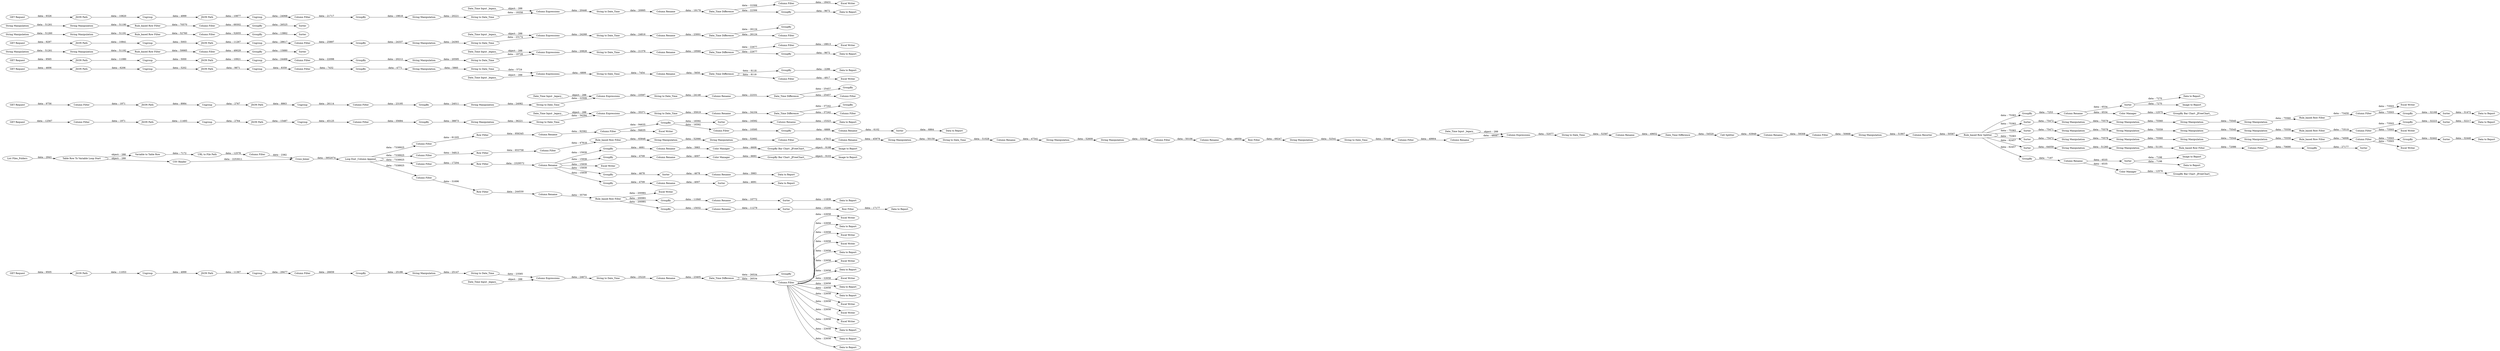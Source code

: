 digraph {
	"-8926882204291653370_878" [label="Excel Writer"]
	"-8926882204291653370_992" [label="Row Filter"]
	"-1822546569374455240_826" [label=GroupBy]
	"-335354873545952424_20" [label="String Manipulation"]
	"-6088559654602510870_805" [label="Column Filter"]
	"-3454672695500099081_876" [label=GroupBy]
	"-8926882204291653370_5" [label="List Files_Folders"]
	"-7796594739280684920_801" [label="String to Date_Time"]
	"-8926882204291653370_927" [label="Date_Time Difference"]
	"8216727687218052778_813" [label="GET Request"]
	"-8926882204291653370_966" [label="Column Rename"]
	"-335354873545952424_11" [label="Column Rename"]
	"2455887272546283362_814" [label=GroupBy]
	"8216727687218052778_803" [label="Date_Time Input _legacy_"]
	"-8926882204291653370_918" [label="Excel Writer"]
	"-8926882204291653370_922" [label=GroupBy]
	"-8926882204291653370_931" [label=GroupBy]
	"-3454672695500099081_840" [label="String Manipulation"]
	"4672177481810545642_809" [label="JSON Path"]
	"-3454672695500099081_835" [label=GroupBy]
	"-8926882204291653370_968" [label="Column Rename"]
	"-8926882204291653370_945" [label=Sorter]
	"2455887272546283362_802" [label="String Manipulation"]
	"-8926882204291653370_739" [label="Color Manager"]
	"-6088559654602510870_812" [label="JSON Path"]
	"-3454672695500099081_829" [label=GroupBy]
	"-3454672695500099081_776" [label="String Manipulation"]
	"-8926882204291653370_988" [label="Column Filter"]
	"-8926882204291653370_920" [label="Rule_based Row Filter"]
	"-8926882204291653370_908" [label="Column Filter"]
	"-6088559654602510870_806" [label=Ungroup]
	"4291556020414917245_800" [label=Ungroup]
	"-335354873545952424_6" [label="String Manipulation"]
	"-8926882204291653370_843" [label=Sorter]
	"-8926882204291653370_949" [label=GroupBy]
	"-8926882204291653370_969" [label="Column Rename"]
	"4291556020414917245_811" [label="Column Filter"]
	"-3454672695500099081_891" [label=GroupBy]
	"-8926882204291653370_975" [label="Image to Report"]
	"-3454672695500099081_852" [label="String Manipulation"]
	"-8926882204291653370_752" [label="Column Filter"]
	"-7796594739280684920_812" [label="JSON Path"]
	"-8926882204291653370_937" [label="String Manipulation"]
	"-8926882204291653370_882" [label="Data to Report"]
	"2455887272546283362_809" [label="JSON Path"]
	"-8926882204291653370_953" [label="Data to Report"]
	"-8926882204291653370_900" [label="Excel Writer"]
	"4291556020414917245_812" [label="JSON Path"]
	"-8926882204291653370_34" [label="Rule_based Row Filter"]
	"-8926882204291653370_869" [label="Image to Report"]
	"-8926882204291653370_830" [label="Excel Writer"]
	"-8926882204291653370_998" [label="Column Rename"]
	"-8926882204291653370_895" [label="Excel Writer"]
	"-8926882204291653370_978" [label="Data to Report"]
	"-8926882204291653370_935" [label="Data to Report"]
	"-8926882204291653370_996" [label="Column Rename"]
	"-6088559654602510870_814" [label=GroupBy]
	"-335354873545952424_12" [label="String to Date_Time"]
	"-3454672695500099081_844" [label=Sorter]
	"-8926882204291653370_877" [label="Data to Report"]
	"-6088559654602510870_801" [label="String to Date_Time"]
	"-7796594739280684920_809" [label="JSON Path"]
	"4291556020414917245_801" [label="String to Date_Time"]
	"-8926882204291653370_773" [label="Rule_based Row Splitter"]
	"-3454672695500099081_889" [label="Column Filter"]
	"-8926882204291653370_888" [label="Excel Writer"]
	"-3454672695500099081_837" [label="Rule_based Row Filter"]
	"-8926882204291653370_741" [label=GroupBy]
	"4672177481810545642_812" [label="JSON Path"]
	"4291556020414917245_807" [label="String to Date_Time"]
	"-8926882204291653370_31" [label=GroupBy]
	"-8926882204291653370_894" [label="Data to Report"]
	"-8926882204291653370_964" [label="Data to Report"]
	"-3454672695500099081_845" [label=Sorter]
	"-8926882204291653370_8" [label="Variable to Table Row"]
	"-6088559654602510870_804" [label="Column Expressions"]
	"-8926882204291653370_921" [label="Column Filter"]
	"-8926882204291653370_963" [label="Row Filter"]
	"-8926882204291653370_829" [label=GroupBy]
	"4672177481810545642_807" [label="String to Date_Time"]
	"-8926882204291653370_990" [label="Row Filter"]
	"-775942628079996915_827" [label="Column Rename"]
	"4672177481810545642_800" [label=Ungroup]
	"-8926882204291653370_774" [label=Sorter]
	"7949082452989078622_801" [label="String to Date_Time"]
	"-8926882204291653370_943" [label=GroupBy]
	"-6088559654602510870_813" [label="GET Request"]
	"-3454672695500099081_839" [label="String Manipulation"]
	"4291556020414917245_813" [label="GET Request"]
	"-6088559654602510870_808" [label="Column Rename"]
	"-8926882204291653370_848" [label="Excel Writer"]
	"-8926882204291653370_874" [label="Data to Report"]
	"7949082452989078622_814" [label=GroupBy]
	"-3454672695500099081_838" [label="Column Filter"]
	"-3454672695500099081_892" [label=GroupBy]
	"4291556020414917245_808" [label="Column Rename"]
	"8216727687218052778_800" [label=Ungroup]
	"-8926882204291653370_944" [label="Column Rename"]
	"-8926882204291653370_3" [label="Column Filter"]
	"-8926882204291653370_873" [label="Data to Report"]
	"-3454672695500099081_846" [label="String Manipulation"]
	"8216727687218052778_805" [label="Column Filter"]
	"4672177481810545642_806" [label=Ungroup]
	"-8926882204291653370_910" [label="String Manipulation"]
	"2455887272546283362_813" [label="GET Request"]
	"-8926882204291653370_974" [label="Excel Writer"]
	"-8926882204291653370_883" [label="Excel Writer"]
	"-8926882204291653370_24" [label="Date_Time Difference"]
	"-775942628079996915_825" [label="GroupBy Bar Chart _JFreeChart_"]
	"-3454672695500099081_885" [label="Date_Time Difference"]
	"-8926882204291653370_909" [label="Date_Time Difference"]
	"4672177481810545642_804" [label="Column Expressions"]
	"-8926882204291653370_919" [label="Data to Report"]
	"-335354873545952424_13" [label="Column Rename"]
	"2455887272546283362_812" [label="JSON Path"]
	"-8926882204291653370_906" [label=Sorter]
	"-8926882204291653370_776" [label="String Manipulation"]
	"-8926882204291653370_816" [label="Column Filter"]
	"4672177481810545642_802" [label="String Manipulation"]
	"-8926882204291653370_904" [label="Data to Report"]
	"-8926882204291653370_902" [label="Data to Report"]
	"-8926882204291653370_958" [label="Data to Report"]
	"-8926882204291653370_979" [label="Excel Writer"]
	"2455887272546283362_804" [label="Column Expressions"]
	"-8926882204291653370_962" [label=Sorter]
	"-8926882204291653370_986" [label="Column Filter"]
	"-8926882204291653370_938" [label="Excel Writer"]
	"-8926882204291653370_993" [label="Row Filter"]
	"-8926882204291653370_961" [label="Column Rename"]
	"-335354873545952424_15" [label="Column Rename"]
	"-8926882204291653370_976" [label="Data to Report"]
	"-3454672695500099081_897" [label="Date_Time Difference"]
	"4672177481810545642_801" [label="String to Date_Time"]
	"4291556020414917245_814" [label=GroupBy]
	"-8926882204291653370_769" [label="Column Resorter"]
	"-8926882204291653370_934" [label=Sorter]
	"8216727687218052778_806" [label=Ungroup]
	"-8926882204291653370_768" [label="String Manipulation"]
	"-8926882204291653370_916" [label="String Manipulation"]
	"4672177481810545642_811" [label="Column Filter"]
	"-8926882204291653370_942" [label="Column Filter"]
	"-8926882204291653370_954" [label="Excel Writer"]
	"-3454672695500099081_853" [label="Column Filter"]
	"8216727687218052778_814" [label=GroupBy]
	"-335354873545952424_17" [label="Column Rename"]
	"-335354873545952424_21" [label="String Manipulation"]
	"-8926882204291653370_810" [label="Date_Time Difference"]
	"-8926882204291653370_977" [label="Image to Report"]
	"-8926882204291653370_751" [label="Column Rename"]
	"-8926882204291653370_997" [label="Column Rename"]
	"-8926882204291653370_924" [label="String Manipulation"]
	"-3454672695500099081_851" [label="Column Filter"]
	"-6088559654602510870_811" [label="Column Filter"]
	"-8926882204291653370_925" [label="Data to Report"]
	"-775942628079996915_880" [label=Sorter]
	"-335354873545952424_2" [label="Rule_based Row Filter"]
	"-3454672695500099081_890" [label="Date_Time Difference"]
	"-8926882204291653370_32" [label=GroupBy]
	"7949082452989078622_800" [label=Ungroup]
	"-7796594739280684920_800" [label=Ungroup]
	"-8926882204291653370_967" [label="Column Rename"]
	"4672177481810545642_803" [label="Date_Time Input _legacy_"]
	"-8926882204291653370_803" [label="Date_Time Input _legacy_"]
	"-8926882204291653370_853" [label="Column Filter"]
	"-7796594739280684920_804" [label="Column Expressions"]
	"-8926882204291653370_836" [label="Excel Writer"]
	"-8926882204291653370_35" [label=GroupBy]
	"8216727687218052778_809" [label="JSON Path"]
	"-8926882204291653370_952" [label="Column Rename"]
	"-8926882204291653370_740" [label="GroupBy Bar Chart _JFreeChart_"]
	"2455887272546283362_807" [label="String to Date_Time"]
	"4672177481810545642_808" [label="Column Rename"]
	"-3454672695500099081_841" [label=GroupBy]
	"-8926882204291653370_950" [label="Data to Report"]
	"-335354873545952424_9" [label="String Manipulation"]
	"-3454672695500099081_834" [label="String Manipulation"]
	"-3454672695500099081_850" [label="Rule_based Row Filter"]
	"-3454672695500099081_896" [label="Column Filter"]
	"-1822546569374455240_880" [label=Sorter]
	"-8926882204291653370_936" [label="String Manipulation"]
	"7949082452989078622_813" [label="GET Request"]
	"8216727687218052778_808" [label="Column Rename"]
	"-8926882204291653370_913" [label=Sorter]
	"-3454672695500099081_816" [label="Column Filter"]
	"-8926882204291653370_842" [label="Excel Writer"]
	"7949082452989078622_811" [label="Column Filter"]
	"7949082452989078622_803" [label="Date_Time Input _legacy_"]
	"-8926882204291653370_11" [label="Cross Joiner"]
	"-3454672695500099081_810" [label="Date_Time Difference"]
	"-8926882204291653370_956" [label="Column Rename"]
	"-8926882204291653370_933" [label=GroupBy]
	"-8926882204291653370_6" [label="Table Row To Variable Loop Start"]
	"-8926882204291653370_985" [label="Loop End _Column Append_"]
	"-8926882204291653370_995" [label="Column Filter"]
	"-3454672695500099081_886" [label=GroupBy]
	"-7796594739280684920_813" [label="GET Request"]
	"-3454672695500099081_847" [label=GroupBy]
	"-8926882204291653370_960" [label=GroupBy]
	"8216727687218052778_812" [label="JSON Path"]
	"-8926882204291653370_905" [label="Image to Report"]
	"-6088559654602510870_802" [label="String Manipulation"]
	"-8926882204291653370_939" [label=Sorter]
	"-8926882204291653370_928" [label="Rule_based Row Filter"]
	"-8926882204291653370_970" [label=GroupBy]
	"4291556020414917245_804" [label="Column Expressions"]
	"-7796594739280684920_814" [label=GroupBy]
	"-8926882204291653370_775" [label=Sorter]
	"-8926882204291653370_750" [label="Cell Splitter"]
	"-8926882204291653370_875" [label="Data to Report"]
	"-8926882204291653370_951" [label=Sorter]
	"-8926882204291653370_930" [label="String Manipulation"]
	"-7796594739280684920_808" [label="Column Rename"]
	"-5701715227988124881_808" [label="Column Rename"]
	"-8926882204291653370_872" [label="Data to Report"]
	"-1822546569374455240_827" [label="Column Rename"]
	"-8926882204291653370_743" [label="GroupBy Bar Chart _JFreeChart_"]
	"-3454672695500099081_884" [label="Column Filter"]
	"-8926882204291653370_971" [label=Sorter]
	"8216727687218052778_807" [label="String to Date_Time"]
	"-6088559654602510870_809" [label="JSON Path"]
	"4291556020414917245_809" [label="JSON Path"]
	"-8926882204291653370_779" [label="String Manipulation"]
	"-8926882204291653370_914" [label="Data to Report"]
	"-8926882204291653370_901" [label="Excel Writer"]
	"-335354873545952424_14" [label="Column Filter"]
	"-3454672695500099081_831" [label="Rule_based Row Filter"]
	"-8926882204291653370_907" [label="String Manipulation"]
	"-8926882204291653370_994" [label="Row Filter"]
	"-335354873545952424_23" [label="Column Filter"]
	"-7796594739280684920_803" [label="Date_Time Input _legacy_"]
	"-1822546569374455240_824" [label="Color Manager"]
	"-8926882204291653370_957" [label=Sorter]
	"-7796594739280684920_806" [label=Ungroup]
	"-8926882204291653370_912" [label=GroupBy]
	"2455887272546283362_800" [label=Ungroup]
	"-8926882204291653370_879" [label="Data to Report"]
	"8216727687218052778_801" [label="String to Date_Time"]
	"-8926882204291653370_948" [label="Column Filter"]
	"-3454672695500099081_849" [label=Sorter]
	"-8926882204291653370_777" [label="String Manipulation"]
	"-3454672695500099081_815" [label="Rule_based Row Filter"]
	"-8926882204291653370_778" [label="String Manipulation"]
	"-8926882204291653370_887" [label="Data to Report"]
	"2455887272546283362_811" [label="Column Filter"]
	"4291556020414917245_803" [label="Date_Time Input _legacy_"]
	"8216727687218052778_811" [label="Column Filter"]
	"-335354873545952424_22" [label="Row Filter"]
	"-5701715227988124881_807" [label="String to Date_Time"]
	"-3454672695500099081_832" [label="Column Filter"]
	"-8926882204291653370_917" [label="Excel Writer"]
	"-8926882204291653370_876" [label=GroupBy]
	"7949082452989078622_802" [label="String Manipulation"]
	"7949082452989078622_808" [label="Column Rename"]
	"-3454672695500099081_833" [label="String Manipulation"]
	"-8926882204291653370_815" [label="Rule_based Row Filter"]
	"2455887272546283362_808" [label="Column Rename"]
	"8216727687218052778_804" [label="Column Expressions"]
	"4672177481810545642_813" [label="GET Request"]
	"7949082452989078622_806" [label=Ungroup]
	"2455887272546283362_806" [label=Ungroup]
	"-8926882204291653370_915" [label="String Manipulation"]
	"7949082452989078622_807" [label="String to Date_Time"]
	"-3454672695500099081_843" [label=Sorter]
	"7949082452989078622_809" [label="JSON Path"]
	"2455887272546283362_803" [label="Date_Time Input _legacy_"]
	"-335354873545952424_18" [label="Column Filter"]
	"8216727687218052778_802" [label="String Manipulation"]
	"-6088559654602510870_800" [label=Ungroup]
	"-775942628079996915_826" [label=GroupBy]
	"4291556020414917245_802" [label="String Manipulation"]
	"-8926882204291653370_929" [label="Column Filter"]
	"-7796594739280684920_807" [label="String to Date_Time"]
	"-8926882204291653370_923" [label="Excel Writer"]
	"7949082452989078622_812" [label="JSON Path"]
	"-6088559654602510870_807" [label="String to Date_Time"]
	"-8926882204291653370_989" [label="Column Filter"]
	"-335354873545952424_7" [label="String Manipulation"]
	"7949082452989078622_804" [label="Column Expressions"]
	"-5701715227988124881_804" [label="Column Expressions"]
	"-6088559654602510870_803" [label="Date_Time Input _legacy_"]
	"-7796594739280684920_802" [label="String Manipulation"]
	"2455887272546283362_801" [label="String to Date_Time"]
	"4291556020414917245_806" [label=Ungroup]
	"-335354873545952424_16" [label="String to Date_Time"]
	"-7796594739280684920_811" [label="Column Filter"]
	"-1822546569374455240_825" [label="GroupBy Bar Chart _JFreeChart_"]
	"-8926882204291653370_984" [label="CSV Reader"]
	"-8926882204291653370_926" [label="Column Filter"]
	"-775942628079996915_824" [label="Color Manager"]
	"-8926882204291653370_10" [label="Column Filter"]
	"-335354873545952424_19" [label="String Manipulation"]
	"-3454672695500099081_777" [label="String Manipulation"]
	"-8926882204291653370_9" [label="URL to File Path"]
	"-8926882204291653370_965" [label=Sorter]
	"4672177481810545642_814" [label=GroupBy]
	"-8926882204291653370_742" [label="Color Manager"]
	"-8926882204291653370_899" [label="Data to Report"]
	"8216727687218052778_807" -> "8216727687218052778_808" [label="data: : 24146"]
	"-335354873545952424_11" -> "-335354873545952424_9" [label="data: : 45979"]
	"4291556020414917245_811" -> "4291556020414917245_814" [label="data: : 7432"]
	"-3454672695500099081_885" -> "-3454672695500099081_886" [label="data: : 37242"]
	"-8926882204291653370_34" -> "-8926882204291653370_960" [label="data: : 200981"]
	"-8926882204291653370_739" -> "-8926882204291653370_743" [label="data: : 6693"]
	"-335354873545952424_2" -> "-335354873545952424_6" [label="data: : 65848"]
	"-3454672695500099081_776" -> "-3454672695500099081_777" [label="data: : 51260"]
	"-8926882204291653370_912" -> "-8926882204291653370_919" [label="data: : 9672"]
	"-8926882204291653370_942" -> "-8926882204291653370_923" [label="data: : 94635"]
	"-8926882204291653370_995" -> "-8926882204291653370_994" [label="data: : 17204"]
	"-8926882204291653370_921" -> "-8926882204291653370_922" [label="data: : 73503"]
	"4291556020414917245_808" -> "-8926882204291653370_927" [label="data: : 5650"]
	"-1822546569374455240_827" -> "-1822546569374455240_880" [label="data: : 6534"]
	"-335354873545952424_7" -> "-335354873545952424_14" [label="data: : 52692"]
	"-8926882204291653370_909" -> "-8926882204291653370_912" [label="data: : 22677"]
	"-8926882204291653370_924" -> "-8926882204291653370_930" [label="data: : 75544"]
	"-8926882204291653370_985" -> "-8926882204291653370_988" [label="data: : 7338925"]
	"-3454672695500099081_896" -> "-8926882204291653370_875" [label="data: : 22658"]
	"-3454672695500099081_896" -> "-8926882204291653370_877" [label="data: : 22658"]
	"-8926882204291653370_998" -> "-8926882204291653370_942" [label="data: : 92582"]
	"7949082452989078622_811" -> "7949082452989078622_814" [label="data: : 21717"]
	"-8926882204291653370_853" -> "-8926882204291653370_901" [label="data: : 18431"]
	"7949082452989078622_813" -> "7949082452989078622_812" [label="data: : 9326"]
	"-8926882204291653370_775" -> "-3454672695500099081_776" [label="data: : 64059"]
	"8216727687218052778_802" -> "8216727687218052778_801" [label="data: : 24082"]
	"-3454672695500099081_896" -> "-8926882204291653370_882" [label="data: : 22658"]
	"-8926882204291653370_942" -> "-8926882204291653370_943" [label="data: : 94635"]
	"4672177481810545642_812" -> "4672177481810545642_806" [label="data: : 10841"]
	"-3454672695500099081_835" -> "-3454672695500099081_844" [label="data: : 13862"]
	"-8926882204291653370_751" -> "-8926882204291653370_752" [label="data: : 59308"]
	"-3454672695500099081_897" -> "-3454672695500099081_892" [label="data: : 26534"]
	"-1822546569374455240_880" -> "-8926882204291653370_905" [label="data: : 7270"]
	"-335354873545952424_16" -> "-335354873545952424_23" [label="data: : 53446"]
	"-8926882204291653370_769" -> "-8926882204291653370_773" [label="data: : 50587"]
	"-8926882204291653370_949" -> "-8926882204291653370_944" [label="data: : 6889"]
	"-8926882204291653370_960" -> "-8926882204291653370_961" [label="data: : 15032"]
	"-8926882204291653370_3" -> "-335354873545952424_2" [label="data: : 47818"]
	"8216727687218052778_809" -> "8216727687218052778_800" [label="data: : 8863"]
	"-335354873545952424_22" -> "-335354873545952424_21" [label="data: : 69247"]
	"-8926882204291653370_929" -> "-8926882204291653370_938" [label="data: : 73503"]
	"4291556020414917245_814" -> "4291556020414917245_802" [label="data: : 4771"]
	"-8926882204291653370_778" -> "-8926882204291653370_779" [label="data: : 75579"]
	"-6088559654602510870_811" -> "-6088559654602510870_814" [label="data: : 35684"]
	"7949082452989078622_806" -> "7949082452989078622_809" [label="data: : 4999"]
	"-7796594739280684920_801" -> "-7796594739280684920_804" [label="data: : 23585"]
	"-1822546569374455240_826" -> "-1822546569374455240_827" [label="data: : 7253"]
	"-335354873545952424_6" -> "-335354873545952424_7" [label="data: : 52066"]
	"-8926882204291653370_910" -> "-8926882204291653370_920" [label="data: : 75559"]
	"-8926882204291653370_993" -> "-8926882204291653370_997" [label="data: : 244530"]
	"-8926882204291653370_815" -> "-8926882204291653370_816" [label="data: : 73459"]
	"2455887272546283362_802" -> "2455887272546283362_801" [label="data: : 20595"]
	"4291556020414917245_801" -> "4291556020414917245_804" [label="data: : 5724"]
	"7949082452989078622_812" -> "7949082452989078622_806" [label="data: : 10820"]
	"-8926882204291653370_768" -> "-8926882204291653370_769" [label="data: : 51907"]
	"4672177481810545642_803" -> "4672177481810545642_804" [label="object: : 288"]
	"-3454672695500099081_890" -> "-3454672695500099081_889" [label="data: : 26124"]
	"-775942628079996915_827" -> "-775942628079996915_824" [label="data: : 6535"]
	"-8926882204291653370_961" -> "-8926882204291653370_962" [label="data: : 11279"]
	"7949082452989078622_807" -> "7949082452989078622_808" [label="data: : 20995"]
	"-3454672695500099081_896" -> "-8926882204291653370_895" [label="data: : 22658"]
	"-6088559654602510870_805" -> "-6088559654602510870_812" [label="data: : 1971"]
	"-7796594739280684920_813" -> "-7796594739280684920_812" [label="data: : 9505"]
	"-8926882204291653370_752" -> "-8926882204291653370_768" [label="data: : 50668"]
	"-8926882204291653370_957" -> "-8926882204291653370_958" [label="data: : 11839"]
	"-8926882204291653370_843" -> "-8926882204291653370_899" [label="data: : 31472"]
	"-8926882204291653370_967" -> "-8926882204291653370_742" [label="data: : 3983"]
	"-335354873545952424_21" -> "-335354873545952424_16" [label="data: : 52541"]
	"7949082452989078622_803" -> "7949082452989078622_804" [label="object: : 288"]
	"-8926882204291653370_965" -> "-8926882204291653370_966" [label="data: : 4678"]
	"-5701715227988124881_804" -> "-5701715227988124881_807" [label="data: : 52077"]
	"-3454672695500099081_831" -> "-3454672695500099081_832" [label="data: : 52760"]
	"-3454672695500099081_850" -> "-3454672695500099081_851" [label="data: : 70570"]
	"-7796594739280684920_811" -> "-7796594739280684920_814" [label="data: : 26659"]
	"-3454672695500099081_815" -> "-3454672695500099081_816" [label="data: : 72086"]
	"-8926882204291653370_985" -> "-8926882204291653370_986" [label="data: : 7338925"]
	"-335354873545952424_18" -> "-335354873545952424_15" [label="data: : 50106"]
	"-3454672695500099081_896" -> "-8926882204291653370_872" [label="data: : 22658"]
	"2455887272546283362_808" -> "-8926882204291653370_909" [label="data: : 19560"]
	"-8926882204291653370_5" -> "-8926882204291653370_6" [label="data: : 2943"]
	"4291556020414917245_807" -> "4291556020414917245_808" [label="data: : 7454"]
	"-7796594739280684920_806" -> "-7796594739280684920_809" [label="data: : 4999"]
	"-6088559654602510870_803" -> "-6088559654602510870_804" [label="object: : 288"]
	"-7796594739280684920_803" -> "-7796594739280684920_804" [label="object: : 288"]
	"-8926882204291653370_773" -> "-775942628079996915_826" [label="data: : 62457"]
	"-3454672695500099081_838" -> "-3454672695500099081_841" [label="data: : 49029"]
	"-8926882204291653370_908" -> "-8926882204291653370_918" [label="data: : 18813"]
	"-3454672695500099081_833" -> "-3454672695500099081_834" [label="data: : 51260"]
	"-8926882204291653370_971" -> "-8926882204291653370_978" [label="data: : 4691"]
	"-8926882204291653370_916" -> "-8926882204291653370_907" [label="data: : 75559"]
	"-7796594739280684920_802" -> "-7796594739280684920_801" [label="data: : 25147"]
	"-8926882204291653370_8" -> "-8926882204291653370_9" [label="data: : 7172"]
	"8216727687218052778_801" -> "8216727687218052778_804" [label="data: : 22509"]
	"-335354873545952424_9" -> "-335354873545952424_12" [label="data: : 50159"]
	"-8926882204291653370_997" -> "-8926882204291653370_34" [label="data: : 35700"]
	"2455887272546283362_811" -> "2455887272546283362_814" [label="data: : 22098"]
	"-6088559654602510870_812" -> "-6088559654602510870_806" [label="data: : 11493"]
	"-335354873545952424_14" -> "-335354873545952424_11" [label="data: : 47815"]
	"4672177481810545642_811" -> "4672177481810545642_814" [label="data: : 25897"]
	"-335354873545952424_13" -> "-335354873545952424_19" [label="data: : 47541"]
	"-8926882204291653370_740" -> "-8926882204291653370_975" [label="object: : 9188"]
	"-335354873545952424_19" -> "-335354873545952424_20" [label="data: : 52609"]
	"-8926882204291653370_829" -> "-8926882204291653370_843" [label="data: : 32168"]
	"-8926882204291653370_928" -> "-8926882204291653370_929" [label="data: : 74006"]
	"-8926882204291653370_750" -> "-8926882204291653370_751" [label="data: : 63949"]
	"-8926882204291653370_810" -> "-8926882204291653370_853" [label="data: : 22306"]
	"-8926882204291653370_939" -> "-8926882204291653370_936" [label="data: : 75472"]
	"-3454672695500099081_851" -> "-3454672695500099081_847" [label="data: : 69302"]
	"-8926882204291653370_944" -> "-8926882204291653370_945" [label="data: : 6102"]
	"-8926882204291653370_927" -> "-8926882204291653370_933" [label="data: : 8118"]
	"-8926882204291653370_922" -> "-8926882204291653370_913" [label="data: : 32223"]
	"-8926882204291653370_776" -> "-8926882204291653370_777" [label="data: : 75545"]
	"-8926882204291653370_948" -> "-8926882204291653370_949" [label="data: : 10595"]
	"-8926882204291653370_943" -> "-8926882204291653370_951" [label="data: : 16592"]
	"-3454672695500099081_846" -> "-3454672695500099081_850" [label="data: : 51190"]
	"-1822546569374455240_824" -> "-1822546569374455240_825" [label="data: : 12575"]
	"8216727687218052778_803" -> "8216727687218052778_804" [label="object: : 288"]
	"-8926882204291653370_11" -> "-8926882204291653370_985" [label="data: : 3952074"]
	"-8926882204291653370_773" -> "-8926882204291653370_775" [label="data: : 62457"]
	"2455887272546283362_800" -> "2455887272546283362_811" [label="data: : 24466"]
	"-335354873545952424_15" -> "-335354873545952424_22" [label="data: : 48059"]
	"-8926882204291653370_803" -> "-5701715227988124881_804" [label="object: : 288"]
	"7949082452989078622_808" -> "-8926882204291653370_810" [label="data: : 19179"]
	"-8926882204291653370_931" -> "-8926882204291653370_934" [label="data: : 32442"]
	"-8926882204291653370_930" -> "-8926882204291653370_928" [label="data: : 75559"]
	"2455887272546283362_806" -> "2455887272546283362_809" [label="data: : 5000"]
	"-6088559654602510870_814" -> "-6088559654602510870_802" [label="data: : 38873"]
	"-3454672695500099081_834" -> "-3454672695500099081_831" [label="data: : 51191"]
	"8216727687218052778_804" -> "8216727687218052778_807" [label="data: : 23597"]
	"-775942628079996915_826" -> "-775942628079996915_827" [label="data: : 7187"]
	"4291556020414917245_806" -> "4291556020414917245_809" [label="data: : 5202"]
	"-8926882204291653370_34" -> "-8926882204291653370_974" [label="data: : 200981"]
	"-3454672695500099081_847" -> "-3454672695500099081_849" [label="data: : 26525"]
	"-8926882204291653370_907" -> "-8926882204291653370_910" [label="data: : 75545"]
	"-8926882204291653370_929" -> "-8926882204291653370_931" [label="data: : 73503"]
	"-8926882204291653370_9" -> "-8926882204291653370_10" [label="data: : 12578"]
	"-8926882204291653370_986" -> "-8926882204291653370_990" [label="data: : 34813"]
	"-8926882204291653370_742" -> "-8926882204291653370_740" [label="data: : 6609"]
	"4672177481810545642_802" -> "4672177481810545642_801" [label="data: : 24393"]
	"-8926882204291653370_816" -> "-8926882204291653370_900" [label="data: : 73503"]
	"-6088559654602510870_801" -> "-6088559654602510870_804" [label="data: : 34294"]
	"4672177481810545642_808" -> "-3454672695500099081_890" [label="data: : 23001"]
	"2455887272546283362_804" -> "2455887272546283362_807" [label="data: : 20828"]
	"-8926882204291653370_992" -> "-8926882204291653370_998" [label="data: : 956345"]
	"4672177481810545642_809" -> "4672177481810545642_800" [label="data: : 11267"]
	"-3454672695500099081_896" -> "-8926882204291653370_894" [label="data: : 22658"]
	"4672177481810545642_800" -> "4672177481810545642_811" [label="data: : 28617"]
	"-3454672695500099081_896" -> "-8926882204291653370_887" [label="data: : 22658"]
	"-3454672695500099081_896" -> "-8926882204291653370_888" [label="data: : 22658"]
	"-8926882204291653370_773" -> "-8926882204291653370_939" [label="data: : 75383"]
	"-8926882204291653370_994" -> "-8926882204291653370_996" [label="data: : 2329572"]
	"-8926882204291653370_933" -> "-8926882204291653370_925" [label="data: : 2286"]
	"-8926882204291653370_985" -> "-8926882204291653370_995" [label="data: : 7338925"]
	"-3454672695500099081_896" -> "-8926882204291653370_842" [label="data: : 22658"]
	"-1822546569374455240_827" -> "-1822546569374455240_824" [label="data: : 6534"]
	"-8926882204291653370_937" -> "-8926882204291653370_924" [label="data: : 75560"]
	"-8926882204291653370_996" -> "-8926882204291653370_970" [label="data: : 15939"]
	"-7796594739280684920_808" -> "-3454672695500099081_897" [label="data: : 23405"]
	"-3454672695500099081_841" -> "-3454672695500099081_845" [label="data: : 15880"]
	"8216727687218052778_812" -> "8216727687218052778_806" [label="data: : 8984"]
	"-3454672695500099081_896" -> "-8926882204291653370_878" [label="data: : 22658"]
	"-8926882204291653370_10" -> "-8926882204291653370_11" [label="data: : 2382"]
	"-6088559654602510870_808" -> "-3454672695500099081_885" [label="data: : 34104"]
	"-8926882204291653370_741" -> "-8926882204291653370_967" [label="data: : 4681"]
	"-8926882204291653370_909" -> "-8926882204291653370_908" [label="data: : 22677"]
	"-3454672695500099081_896" -> "-8926882204291653370_830" [label="data: : 22658"]
	"8216727687218052778_806" -> "8216727687218052778_809" [label="data: : 2767"]
	"-8926882204291653370_915" -> "-8926882204291653370_916" [label="data: : 75578"]
	"-8926882204291653370_956" -> "-8926882204291653370_957" [label="data: : 10772"]
	"2455887272546283362_807" -> "2455887272546283362_808" [label="data: : 21376"]
	"-6088559654602510870_809" -> "-6088559654602510870_800" [label="data: : 15487"]
	"-775942628079996915_880" -> "-8926882204291653370_879" [label="data: : 7198"]
	"2455887272546283362_801" -> "2455887272546283362_804" [label="data: : 19728"]
	"-8926882204291653370_913" -> "-8926882204291653370_914" [label="data: : 32217"]
	"8216727687218052778_814" -> "8216727687218052778_802" [label="data: : 24011"]
	"-8926882204291653370_996" -> "-8926882204291653370_979" [label="data: : 15939"]
	"-8926882204291653370_24" -> "-8926882204291653370_750" [label="data: : 54520"]
	"-8926882204291653370_985" -> "-8926882204291653370_989" [label="data: : 7338925"]
	"7949082452989078622_809" -> "7949082452989078622_800" [label="data: : 10877"]
	"-7796594739280684920_814" -> "-7796594739280684920_802" [label="data: : 25186"]
	"-8926882204291653370_35" -> "-8926882204291653370_956" [label="data: : 11840"]
	"4291556020414917245_809" -> "4291556020414917245_800" [label="data: : 9871"]
	"4291556020414917245_800" -> "4291556020414917245_811" [label="data: : 8359"]
	"-8926882204291653370_988" -> "-8926882204291653370_992" [label="data: : 81205"]
	"7949082452989078622_814" -> "7949082452989078622_802" [label="data: : 19818"]
	"8216727687218052778_800" -> "8216727687218052778_811" [label="data: : 26114"]
	"-7796594739280684920_800" -> "-7796594739280684920_811" [label="data: : 29477"]
	"-8926882204291653370_743" -> "-8926882204291653370_977" [label="object: : 9103"]
	"-6088559654602510870_807" -> "-6088559654602510870_808" [label="data: : 35919"]
	"-6088559654602510870_802" -> "-6088559654602510870_801" [label="data: : 36221"]
	"-8926882204291653370_773" -> "-8926882204291653370_906" [label="data: : 75383"]
	"-3454672695500099081_810" -> "-3454672695500099081_853" [label="data: : 25457"]
	"4672177481810545642_801" -> "4672177481810545642_804" [label="data: : 23174"]
	"-3454672695500099081_896" -> "-8926882204291653370_848" [label="data: : 22658"]
	"8216727687218052778_813" -> "8216727687218052778_805" [label="data: : 9756"]
	"-7796594739280684920_804" -> "-7796594739280684920_807" [label="data: : 24672"]
	"-8926882204291653370_969" -> "-8926882204291653370_971" [label="data: : 4007"]
	"-8926882204291653370_31" -> "-8926882204291653370_968" [label="data: : 4709"]
	"-3454672695500099081_810" -> "-3454672695500099081_876" [label="data: : 25457"]
	"-6088559654602510870_813" -> "-6088559654602510870_805" [label="data: : 12567"]
	"-5701715227988124881_808" -> "-8926882204291653370_24" [label="data: : 49652"]
	"-8926882204291653370_777" -> "-8926882204291653370_815" [label="data: : 75560"]
	"-3454672695500099081_885" -> "-3454672695500099081_884" [label="data: : 37242"]
	"-8926882204291653370_810" -> "-8926882204291653370_876" [label="data: : 22306"]
	"-8926882204291653370_920" -> "-8926882204291653370_921" [label="data: : 73519"]
	"-1822546569374455240_880" -> "-8926882204291653370_904" [label="data: : 7270"]
	"-8926882204291653370_945" -> "-8926882204291653370_953" [label="data: : 6864"]
	"2455887272546283362_803" -> "2455887272546283362_804" [label="object: : 288"]
	"4291556020414917245_804" -> "4291556020414917245_807" [label="data: : 6899"]
	"-3454672695500099081_897" -> "-3454672695500099081_896" [label="data: : 26534"]
	"-8926882204291653370_936" -> "-8926882204291653370_937" [label="data: : 75578"]
	"-8926882204291653370_876" -> "-8926882204291653370_902" [label="data: : 9672"]
	"-8926882204291653370_996" -> "-8926882204291653370_741" [label="data: : 15939"]
	"-8926882204291653370_6" -> "-8926882204291653370_8" [label="object: : 288"]
	"-8926882204291653370_962" -> "-8926882204291653370_963" [label="data: : 15200"]
	"-3454672695500099081_896" -> "-8926882204291653370_874" [label="data: : 22658"]
	"-335354873545952424_12" -> "-335354873545952424_13" [label="data: : 51028"]
	"4291556020414917245_802" -> "4291556020414917245_801" [label="data: : 5860"]
	"-6088559654602510870_804" -> "-6088559654602510870_807" [label="data: : 35371"]
	"-6088559654602510870_800" -> "-6088559654602510870_811" [label="data: : 45125"]
	"4291556020414917245_812" -> "4291556020414917245_806" [label="data: : 6206"]
	"4672177481810545642_813" -> "4672177481810545642_812" [label="data: : 9297"]
	"2455887272546283362_809" -> "2455887272546283362_800" [label="data: : 10921"]
	"-8926882204291653370_773" -> "-8926882204291653370_774" [label="data: : 75383"]
	"-3454672695500099081_852" -> "-3454672695500099081_846" [label="data: : 51261"]
	"7949082452989078622_802" -> "7949082452989078622_801" [label="data: : 20221"]
	"-8926882204291653370_773" -> "-1822546569374455240_826" [label="data: : 75383"]
	"-3454672695500099081_837" -> "-3454672695500099081_838" [label="data: : 59985"]
	"-8926882204291653370_774" -> "-8926882204291653370_778" [label="data: : 75472"]
	"-8926882204291653370_968" -> "-8926882204291653370_739" [label="data: : 4007"]
	"-8926882204291653370_963" -> "-8926882204291653370_964" [label="data: : 17177"]
	"2455887272546283362_812" -> "2455887272546283362_806" [label="data: : 11080"]
	"-8926882204291653370_921" -> "-8926882204291653370_917" [label="data: : 73503"]
	"4672177481810545642_814" -> "4672177481810545642_802" [label="data: : 24337"]
	"-3454672695500099081_839" -> "-3454672695500099081_840" [label="data: : 51261"]
	"-8926882204291653370_989" -> "-8926882204291653370_993" [label="data: : 31696"]
	"-3454672695500099081_840" -> "-3454672695500099081_837" [label="data: : 51192"]
	"-775942628079996915_880" -> "-8926882204291653370_869" [label="data: : 7198"]
	"-7796594739280684920_812" -> "-7796594739280684920_806" [label="data: : 11053"]
	"-8926882204291653370_996" -> "-8926882204291653370_31" [label="data: : 15939"]
	"2455887272546283362_814" -> "2455887272546283362_802" [label="data: : 20212"]
	"-3454672695500099081_896" -> "-8926882204291653370_836" [label="data: : 22658"]
	"-8926882204291653370_970" -> "-8926882204291653370_969" [label="data: : 4709"]
	"-8926882204291653370_32" -> "-8926882204291653370_965" [label="data: : 4678"]
	"-3454672695500099081_832" -> "-3454672695500099081_835" [label="data: : 52655"]
	"4672177481810545642_807" -> "4672177481810545642_808" [label="data: : 24816"]
	"-8926882204291653370_906" -> "-8926882204291653370_915" [label="data: : 75471"]
	"-335354873545952424_20" -> "-335354873545952424_18" [label="data: : 53236"]
	"7949082452989078622_804" -> "7949082452989078622_807" [label="data: : 20446"]
	"-3454672695500099081_816" -> "-3454672695500099081_829" [label="data: : 70690"]
	"-3454672695500099081_890" -> "-3454672695500099081_891" [label="data: : 26124"]
	"8216727687218052778_805" -> "8216727687218052778_812" [label="data: : 1971"]
	"-7796594739280684920_807" -> "-7796594739280684920_808" [label="data: : 25220"]
	"-3454672695500099081_777" -> "-3454672695500099081_815" [label="data: : 51191"]
	"-8926882204291653370_926" -> "-8926882204291653370_954" [label="data: : 4917"]
	"-8926882204291653370_6" -> "-8926882204291653370_984" [label="object: : 288"]
	"-335354873545952424_17" -> "-5701715227988124881_804" [label="data: : 48087"]
	"-775942628079996915_827" -> "-775942628079996915_880" [label="data: : 6535"]
	"-8926882204291653370_34" -> "-8926882204291653370_35" [label="data: : 200981"]
	"-3454672695500099081_896" -> "-8926882204291653370_883" [label="data: : 22658"]
	"-8926882204291653370_927" -> "-8926882204291653370_926" [label="data: : 8118"]
	"4291556020414917245_803" -> "4291556020414917245_804" [label="object: : 288"]
	"-8926882204291653370_996" -> "-8926882204291653370_32" [label="data: : 15939"]
	"-335354873545952424_23" -> "-335354873545952424_17" [label="data: : 49904"]
	"2455887272546283362_813" -> "2455887272546283362_812" [label="data: : 9565"]
	"-775942628079996915_824" -> "-775942628079996915_825" [label="data: : 12576"]
	"-8926882204291653370_934" -> "-8926882204291653370_935" [label="data: : 32440"]
	"4672177481810545642_806" -> "4672177481810545642_809" [label="data: : 5003"]
	"-7796594739280684920_809" -> "-7796594739280684920_800" [label="data: : 11367"]
	"-8926882204291653370_951" -> "-8926882204291653370_952" [label="data: : 16592"]
	"-8926882204291653370_779" -> "-8926882204291653370_776" [label="data: : 75560"]
	"-8926882204291653370_990" -> "-8926882204291653370_3" [label="data: : 653758"]
	"-8926882204291653370_966" -> "-8926882204291653370_976" [label="data: : 3983"]
	"7949082452989078622_801" -> "7949082452989078622_804" [label="data: : 19358"]
	"8216727687218052778_811" -> "8216727687218052778_814" [label="data: : 23195"]
	"-3454672695500099081_829" -> "-3454672695500099081_843" [label="data: : 27177"]
	"4291556020414917245_813" -> "4291556020414917245_812" [label="data: : 4606"]
	"-8926882204291653370_952" -> "-8926882204291653370_950" [label="data: : 15323"]
	"4672177481810545642_804" -> "4672177481810545642_807" [label="data: : 24268"]
	"8216727687218052778_808" -> "-3454672695500099081_810" [label="data: : 22331"]
	"-6088559654602510870_806" -> "-6088559654602510870_809" [label="data: : 2764"]
	"-8926882204291653370_984" -> "-8926882204291653370_11" [label="data: : 2253011"]
	"7949082452989078622_800" -> "7949082452989078622_811" [label="data: : 24068"]
	"-5701715227988124881_807" -> "-5701715227988124881_808" [label="data: : 52587"]
	"-3454672695500099081_896" -> "-8926882204291653370_873" [label="data: : 22658"]
	"-8926882204291653370_943" -> "-8926882204291653370_948" [label="data: : 16592"]
	"-8926882204291653370_816" -> "-8926882204291653370_829" [label="data: : 73503"]
	rankdir=LR
}
